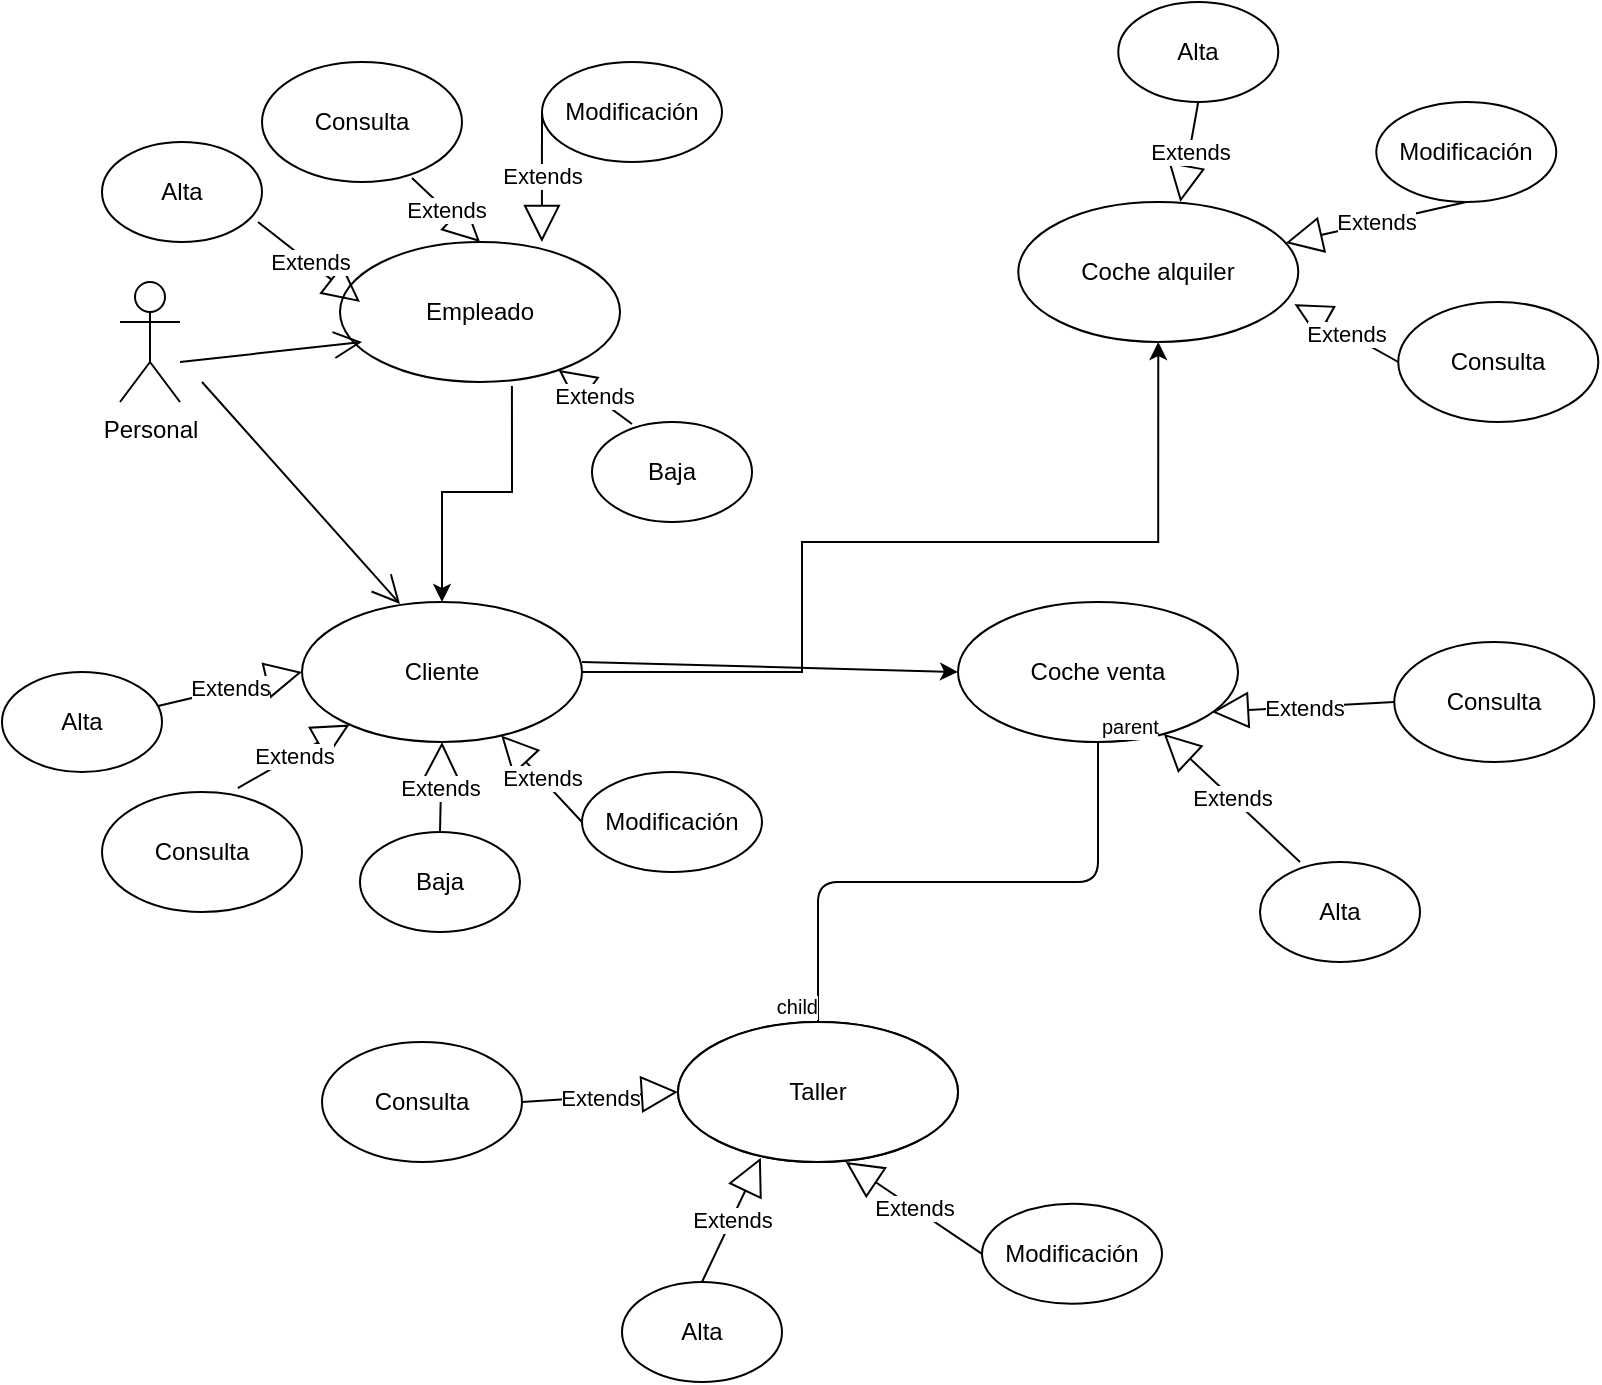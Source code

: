 <mxfile version="13.0.3" type="device"><diagram id="pOaezfe18ddbwSopLcuO" name="Página-1"><mxGraphModel dx="1326" dy="806" grid="1" gridSize="10" guides="1" tooltips="1" connect="1" arrows="1" fold="1" page="1" pageScale="1" pageWidth="827" pageHeight="1169" math="0" shadow="0"><root><mxCell id="0"/><mxCell id="1" parent="0"/><mxCell id="deebMCIJOJqyXlxgMhK3-1" value="Personal" style="shape=umlActor;verticalLabelPosition=bottom;labelBackgroundColor=#ffffff;verticalAlign=top;html=1;outlineConnect=0;" parent="1" vertex="1"><mxGeometry x="79" y="330" width="30" height="60" as="geometry"/></mxCell><mxCell id="deebMCIJOJqyXlxgMhK3-3" value="Coche venta" style="ellipse;whiteSpace=wrap;html=1;" parent="1" vertex="1"><mxGeometry x="498" y="490" width="140" height="70" as="geometry"/></mxCell><mxCell id="deebMCIJOJqyXlxgMhK3-5" value="Coche alquiler" style="ellipse;whiteSpace=wrap;html=1;" parent="1" vertex="1"><mxGeometry x="528.14" y="290" width="140" height="70" as="geometry"/></mxCell><mxCell id="deebMCIJOJqyXlxgMhK3-6" value="Use Case" style="ellipse;whiteSpace=wrap;html=1;" parent="1" vertex="1"><mxGeometry x="358" y="700" width="140" height="70" as="geometry"/></mxCell><mxCell id="deebMCIJOJqyXlxgMhK3-7" value="Taller" style="ellipse;whiteSpace=wrap;html=1;" parent="1" vertex="1"><mxGeometry x="358" y="700" width="140" height="70" as="geometry"/></mxCell><mxCell id="deebMCIJOJqyXlxgMhK3-26" value="" style="endArrow=none;html=1;edgeStyle=orthogonalEdgeStyle;exitX=0.5;exitY=1;exitDx=0;exitDy=0;entryX=0.5;entryY=0;entryDx=0;entryDy=0;" parent="1" source="deebMCIJOJqyXlxgMhK3-3" target="deebMCIJOJqyXlxgMhK3-7" edge="1"><mxGeometry relative="1" as="geometry"><mxPoint x="330" y="410" as="sourcePoint"/><mxPoint x="490" y="410" as="targetPoint"/></mxGeometry></mxCell><mxCell id="deebMCIJOJqyXlxgMhK3-27" value="parent" style="resizable=0;html=1;align=left;verticalAlign=bottom;labelBackgroundColor=#ffffff;fontSize=10;" parent="deebMCIJOJqyXlxgMhK3-26" connectable="0" vertex="1"><mxGeometry x="-1" relative="1" as="geometry"/></mxCell><mxCell id="deebMCIJOJqyXlxgMhK3-28" value="child" style="resizable=0;html=1;align=right;verticalAlign=bottom;labelBackgroundColor=#ffffff;fontSize=10;" parent="deebMCIJOJqyXlxgMhK3-26" connectable="0" vertex="1"><mxGeometry x="1" relative="1" as="geometry"/></mxCell><mxCell id="deebMCIJOJqyXlxgMhK3-40" value="Alta" style="ellipse;whiteSpace=wrap;html=1;" parent="1" vertex="1"><mxGeometry x="578.14" y="190" width="80" height="50" as="geometry"/></mxCell><mxCell id="deebMCIJOJqyXlxgMhK3-41" value="Modificación" style="ellipse;whiteSpace=wrap;html=1;" parent="1" vertex="1"><mxGeometry x="707.14" y="240" width="90" height="50" as="geometry"/></mxCell><mxCell id="deebMCIJOJqyXlxgMhK3-42" value="Consulta" style="ellipse;whiteSpace=wrap;html=1;" parent="1" vertex="1"><mxGeometry x="718.14" y="340" width="100" height="60" as="geometry"/></mxCell><mxCell id="deebMCIJOJqyXlxgMhK3-43" value="Extends" style="endArrow=block;endSize=16;endFill=0;html=1;exitX=0.5;exitY=1;exitDx=0;exitDy=0;" parent="1" source="deebMCIJOJqyXlxgMhK3-40" edge="1"><mxGeometry width="160" relative="1" as="geometry"><mxPoint x="629.14" y="275" as="sourcePoint"/><mxPoint x="609.14" y="290" as="targetPoint"/></mxGeometry></mxCell><mxCell id="deebMCIJOJqyXlxgMhK3-44" value="Extends" style="endArrow=block;endSize=16;endFill=0;html=1;exitX=0.5;exitY=1;exitDx=0;exitDy=0;" parent="1" source="deebMCIJOJqyXlxgMhK3-41" target="deebMCIJOJqyXlxgMhK3-5" edge="1"><mxGeometry width="160" relative="1" as="geometry"><mxPoint x="699.14" y="525" as="sourcePoint"/><mxPoint x="662.684" y="307.039" as="targetPoint"/></mxGeometry></mxCell><mxCell id="deebMCIJOJqyXlxgMhK3-45" value="Extends" style="endArrow=block;endSize=16;endFill=0;html=1;exitX=0;exitY=0.5;exitDx=0;exitDy=0;entryX=0.986;entryY=0.729;entryDx=0;entryDy=0;entryPerimeter=0;" parent="1" source="deebMCIJOJqyXlxgMhK3-42" target="deebMCIJOJqyXlxgMhK3-5" edge="1"><mxGeometry width="160" relative="1" as="geometry"><mxPoint x="639.14" y="535" as="sourcePoint"/><mxPoint x="682.1" y="303.01" as="targetPoint"/></mxGeometry></mxCell><mxCell id="deebMCIJOJqyXlxgMhK3-46" value="Alta" style="ellipse;whiteSpace=wrap;html=1;" parent="1" vertex="1"><mxGeometry x="649" y="620" width="80" height="50" as="geometry"/></mxCell><mxCell id="deebMCIJOJqyXlxgMhK3-48" value="Consulta" style="ellipse;whiteSpace=wrap;html=1;" parent="1" vertex="1"><mxGeometry x="716.14" y="510" width="100" height="60" as="geometry"/></mxCell><mxCell id="deebMCIJOJqyXlxgMhK3-50" value="Extends" style="endArrow=block;endSize=16;endFill=0;html=1;exitX=0.25;exitY=0;exitDx=0;exitDy=0;exitPerimeter=0;" parent="1" source="deebMCIJOJqyXlxgMhK3-46" target="deebMCIJOJqyXlxgMhK3-3" edge="1"><mxGeometry width="160" relative="1" as="geometry"><mxPoint x="446.284" y="957.678" as="sourcePoint"/><mxPoint x="529.02" y="1007.94" as="targetPoint"/></mxGeometry></mxCell><mxCell id="deebMCIJOJqyXlxgMhK3-52" value="Extends" style="endArrow=block;endSize=16;endFill=0;html=1;exitX=0;exitY=0.5;exitDx=0;exitDy=0;entryX=0.907;entryY=0.786;entryDx=0;entryDy=0;entryPerimeter=0;" parent="1" source="deebMCIJOJqyXlxgMhK3-48" target="deebMCIJOJqyXlxgMhK3-3" edge="1"><mxGeometry width="160" relative="1" as="geometry"><mxPoint x="550" y="1100" as="sourcePoint"/><mxPoint x="592.96" y="868.01" as="targetPoint"/></mxGeometry></mxCell><mxCell id="deebMCIJOJqyXlxgMhK3-53" value="Alta" style="ellipse;whiteSpace=wrap;html=1;" parent="1" vertex="1"><mxGeometry x="330" y="830" width="80" height="50" as="geometry"/></mxCell><mxCell id="deebMCIJOJqyXlxgMhK3-55" value="Consulta" style="ellipse;whiteSpace=wrap;html=1;" parent="1" vertex="1"><mxGeometry x="180" y="710" width="100" height="60" as="geometry"/></mxCell><mxCell id="deebMCIJOJqyXlxgMhK3-57" value="Extends" style="endArrow=block;endSize=16;endFill=0;html=1;exitX=0.5;exitY=0;exitDx=0;exitDy=0;entryX=0.296;entryY=0.97;entryDx=0;entryDy=0;entryPerimeter=0;" parent="1" source="deebMCIJOJqyXlxgMhK3-53" target="deebMCIJOJqyXlxgMhK3-7" edge="1"><mxGeometry width="160" relative="1" as="geometry"><mxPoint x="-19" y="645" as="sourcePoint"/><mxPoint x="-38.98" y="672.94" as="targetPoint"/></mxGeometry></mxCell><mxCell id="deebMCIJOJqyXlxgMhK3-59" value="Extends" style="endArrow=block;endSize=16;endFill=0;html=1;exitX=1;exitY=0.5;exitDx=0;exitDy=0;entryX=0;entryY=0.5;entryDx=0;entryDy=0;" parent="1" source="deebMCIJOJqyXlxgMhK3-55" target="deebMCIJOJqyXlxgMhK3-7" edge="1"><mxGeometry width="160" relative="1" as="geometry"><mxPoint x="-9" y="905" as="sourcePoint"/><mxPoint x="33.96" y="673.01" as="targetPoint"/></mxGeometry></mxCell><mxCell id="deebMCIJOJqyXlxgMhK3-66" value="Modificación" style="ellipse;whiteSpace=wrap;html=1;" parent="1" vertex="1"><mxGeometry x="510" y="790.91" width="90" height="50" as="geometry"/></mxCell><mxCell id="deebMCIJOJqyXlxgMhK3-67" value="Extends" style="endArrow=block;endSize=16;endFill=0;html=1;exitX=0;exitY=0.5;exitDx=0;exitDy=0;entryX=0.599;entryY=0.987;entryDx=0;entryDy=0;entryPerimeter=0;" parent="1" source="deebMCIJOJqyXlxgMhK3-66" edge="1"><mxGeometry width="160" relative="1" as="geometry"><mxPoint x="51" y="895.91" as="sourcePoint"/><mxPoint x="441.86" y="770.0" as="targetPoint"/></mxGeometry></mxCell><mxCell id="zobEQ8RQZnCVef6eDvSm-3" style="edgeStyle=orthogonalEdgeStyle;rounded=0;orthogonalLoop=1;jettySize=auto;html=1;exitX=1;exitY=0.5;exitDx=0;exitDy=0;entryX=0.5;entryY=1;entryDx=0;entryDy=0;" parent="1" source="zobEQ8RQZnCVef6eDvSm-1" edge="1" target="deebMCIJOJqyXlxgMhK3-5"><mxGeometry relative="1" as="geometry"><mxPoint x="470" y="380" as="targetPoint"/><Array as="points"><mxPoint x="420" y="525"/><mxPoint x="420" y="460"/><mxPoint x="598" y="460"/></Array></mxGeometry></mxCell><mxCell id="zobEQ8RQZnCVef6eDvSm-1" value="Cliente" style="ellipse;whiteSpace=wrap;html=1;" parent="1" vertex="1"><mxGeometry x="170" y="490" width="140" height="70" as="geometry"/></mxCell><mxCell id="zobEQ8RQZnCVef6eDvSm-8" value="" style="endArrow=open;endFill=1;endSize=12;html=1;entryX=0.35;entryY=0.014;entryDx=0;entryDy=0;entryPerimeter=0;" parent="1" target="zobEQ8RQZnCVef6eDvSm-1" edge="1"><mxGeometry width="160" relative="1" as="geometry"><mxPoint x="120" y="380" as="sourcePoint"/><mxPoint x="490" y="510" as="targetPoint"/></mxGeometry></mxCell><mxCell id="zobEQ8RQZnCVef6eDvSm-16" value="Alta" style="ellipse;whiteSpace=wrap;html=1;" parent="1" vertex="1"><mxGeometry x="20" y="525" width="80" height="50" as="geometry"/></mxCell><mxCell id="zobEQ8RQZnCVef6eDvSm-17" value="Consulta" style="ellipse;whiteSpace=wrap;html=1;" parent="1" vertex="1"><mxGeometry x="70.0" y="585" width="100" height="60" as="geometry"/></mxCell><mxCell id="zobEQ8RQZnCVef6eDvSm-18" value="Extends" style="endArrow=block;endSize=16;endFill=0;html=1;exitX=0.975;exitY=0.34;exitDx=0;exitDy=0;exitPerimeter=0;entryX=0;entryY=0.5;entryDx=0;entryDy=0;" parent="1" source="zobEQ8RQZnCVef6eDvSm-16" target="zobEQ8RQZnCVef6eDvSm-1" edge="1"><mxGeometry width="160" relative="1" as="geometry"><mxPoint x="-142.716" y="1032.678" as="sourcePoint"/><mxPoint x="11.857" y="630.905" as="targetPoint"/></mxGeometry></mxCell><mxCell id="zobEQ8RQZnCVef6eDvSm-19" value="Extends" style="endArrow=block;endSize=16;endFill=0;html=1;exitX=0.679;exitY=-0.033;exitDx=0;exitDy=0;exitPerimeter=0;" parent="1" source="zobEQ8RQZnCVef6eDvSm-17" target="zobEQ8RQZnCVef6eDvSm-1" edge="1"><mxGeometry width="160" relative="1" as="geometry"><mxPoint x="-39" y="1175" as="sourcePoint"/><mxPoint x="35.98" y="620.02" as="targetPoint"/></mxGeometry></mxCell><mxCell id="zobEQ8RQZnCVef6eDvSm-20" value="Baja" style="ellipse;whiteSpace=wrap;html=1;" parent="1" vertex="1"><mxGeometry x="199" y="605" width="80" height="50" as="geometry"/></mxCell><mxCell id="zobEQ8RQZnCVef6eDvSm-21" value="Extends" style="endArrow=block;endSize=16;endFill=0;html=1;exitX=0.5;exitY=0;exitDx=0;exitDy=0;entryX=0.5;entryY=1;entryDx=0;entryDy=0;" parent="1" source="zobEQ8RQZnCVef6eDvSm-20" target="zobEQ8RQZnCVef6eDvSm-1" edge="1"><mxGeometry width="160" relative="1" as="geometry"><mxPoint x="-69" y="459.09" as="sourcePoint"/><mxPoint x="349.44" y="581.99" as="targetPoint"/></mxGeometry></mxCell><mxCell id="zobEQ8RQZnCVef6eDvSm-22" value="Modificación" style="ellipse;whiteSpace=wrap;html=1;" parent="1" vertex="1"><mxGeometry x="310" y="575" width="90" height="50" as="geometry"/></mxCell><mxCell id="zobEQ8RQZnCVef6eDvSm-23" value="Extends" style="endArrow=block;endSize=16;endFill=0;html=1;exitX=0;exitY=0.5;exitDx=0;exitDy=0;" parent="1" source="zobEQ8RQZnCVef6eDvSm-22" target="zobEQ8RQZnCVef6eDvSm-1" edge="1"><mxGeometry width="160" relative="1" as="geometry"><mxPoint x="1" y="710" as="sourcePoint"/><mxPoint x="391.86" y="584.09" as="targetPoint"/></mxGeometry></mxCell><mxCell id="DtwlwTT668SKyD96jBcf-3" value="Empleado" style="ellipse;whiteSpace=wrap;html=1;" parent="1" vertex="1"><mxGeometry x="189" y="310" width="140" height="70" as="geometry"/></mxCell><mxCell id="DtwlwTT668SKyD96jBcf-5" value="" style="endArrow=open;endFill=1;endSize=12;html=1;" parent="1" edge="1"><mxGeometry width="160" relative="1" as="geometry"><mxPoint x="109" y="370" as="sourcePoint"/><mxPoint x="200" y="360" as="targetPoint"/></mxGeometry></mxCell><mxCell id="DtwlwTT668SKyD96jBcf-6" style="edgeStyle=orthogonalEdgeStyle;rounded=0;orthogonalLoop=1;jettySize=auto;html=1;entryX=0.5;entryY=0;entryDx=0;entryDy=0;exitX=0.614;exitY=1.029;exitDx=0;exitDy=0;exitPerimeter=0;" parent="1" target="zobEQ8RQZnCVef6eDvSm-1" edge="1" source="DtwlwTT668SKyD96jBcf-3"><mxGeometry relative="1" as="geometry"><mxPoint x="418" y="345" as="targetPoint"/><mxPoint x="330" y="350" as="sourcePoint"/></mxGeometry></mxCell><mxCell id="DtwlwTT668SKyD96jBcf-7" value="Alta" style="ellipse;whiteSpace=wrap;html=1;" parent="1" vertex="1"><mxGeometry x="70" y="260" width="80" height="50" as="geometry"/></mxCell><mxCell id="DtwlwTT668SKyD96jBcf-8" value="Consulta" style="ellipse;whiteSpace=wrap;html=1;" parent="1" vertex="1"><mxGeometry x="150" y="220" width="100" height="60" as="geometry"/></mxCell><mxCell id="DtwlwTT668SKyD96jBcf-9" value="Extends" style="endArrow=block;endSize=16;endFill=0;html=1;exitX=0.975;exitY=0.8;exitDx=0;exitDy=0;exitPerimeter=0;entryX=0;entryY=0.5;entryDx=0;entryDy=0;" parent="1" source="DtwlwTT668SKyD96jBcf-7" edge="1"><mxGeometry width="160" relative="1" as="geometry"><mxPoint x="-113.716" y="847.678" as="sourcePoint"/><mxPoint x="199" y="340" as="targetPoint"/></mxGeometry></mxCell><mxCell id="DtwlwTT668SKyD96jBcf-10" value="Extends" style="endArrow=block;endSize=16;endFill=0;html=1;entryX=0.5;entryY=0;entryDx=0;entryDy=0;exitX=0.75;exitY=0.967;exitDx=0;exitDy=0;exitPerimeter=0;" parent="1" source="DtwlwTT668SKyD96jBcf-8" target="DtwlwTT668SKyD96jBcf-3" edge="1"><mxGeometry width="160" relative="1" as="geometry"><mxPoint x="260" y="290" as="sourcePoint"/><mxPoint x="222.776" y="366.284" as="targetPoint"/></mxGeometry></mxCell><mxCell id="DtwlwTT668SKyD96jBcf-11" value="Baja" style="ellipse;whiteSpace=wrap;html=1;" parent="1" vertex="1"><mxGeometry x="315" y="400" width="80" height="50" as="geometry"/></mxCell><mxCell id="DtwlwTT668SKyD96jBcf-12" value="Extends" style="endArrow=block;endSize=16;endFill=0;html=1;exitX=0.25;exitY=0.02;exitDx=0;exitDy=0;exitPerimeter=0;" parent="1" target="DtwlwTT668SKyD96jBcf-3" edge="1" source="DtwlwTT668SKyD96jBcf-11"><mxGeometry width="160" relative="1" as="geometry"><mxPoint x="260" y="410" as="sourcePoint"/><mxPoint x="269" y="375" as="targetPoint"/></mxGeometry></mxCell><mxCell id="DtwlwTT668SKyD96jBcf-13" value="Modificación" style="ellipse;whiteSpace=wrap;html=1;" parent="1" vertex="1"><mxGeometry x="290" y="220" width="90" height="50" as="geometry"/></mxCell><mxCell id="DtwlwTT668SKyD96jBcf-14" value="Extends" style="endArrow=block;endSize=16;endFill=0;html=1;exitX=0;exitY=0.5;exitDx=0;exitDy=0;entryX=0.721;entryY=0;entryDx=0;entryDy=0;entryPerimeter=0;" parent="1" source="DtwlwTT668SKyD96jBcf-13" edge="1" target="DtwlwTT668SKyD96jBcf-3"><mxGeometry width="160" relative="1" as="geometry"><mxPoint x="30" y="525" as="sourcePoint"/><mxPoint x="298.602" y="371.716" as="targetPoint"/></mxGeometry></mxCell><mxCell id="xwj0HutQ3FwGyTb9lUzH-1" value="" style="endArrow=classic;html=1;entryX=0;entryY=0.5;entryDx=0;entryDy=0;" edge="1" parent="1" target="deebMCIJOJqyXlxgMhK3-3"><mxGeometry width="50" height="50" relative="1" as="geometry"><mxPoint x="310" y="520" as="sourcePoint"/><mxPoint x="440" y="590" as="targetPoint"/></mxGeometry></mxCell></root></mxGraphModel></diagram></mxfile>